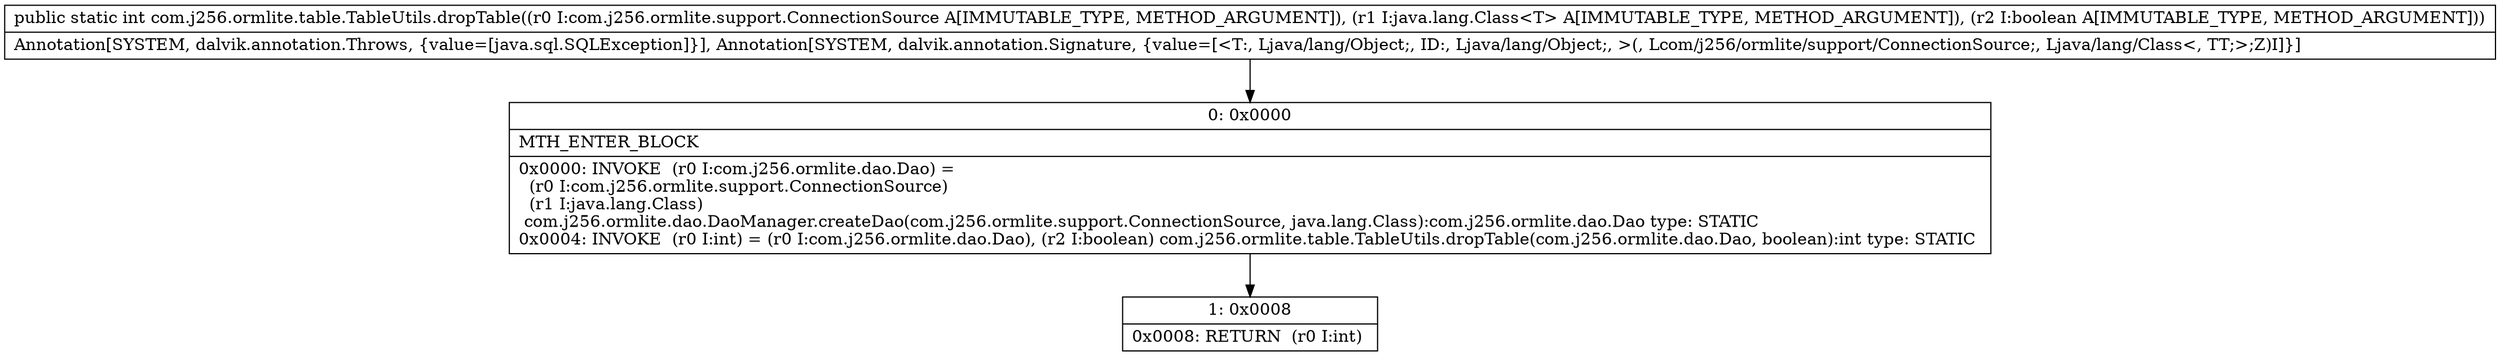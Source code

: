 digraph "CFG forcom.j256.ormlite.table.TableUtils.dropTable(Lcom\/j256\/ormlite\/support\/ConnectionSource;Ljava\/lang\/Class;Z)I" {
Node_0 [shape=record,label="{0\:\ 0x0000|MTH_ENTER_BLOCK\l|0x0000: INVOKE  (r0 I:com.j256.ormlite.dao.Dao) = \l  (r0 I:com.j256.ormlite.support.ConnectionSource)\l  (r1 I:java.lang.Class)\l com.j256.ormlite.dao.DaoManager.createDao(com.j256.ormlite.support.ConnectionSource, java.lang.Class):com.j256.ormlite.dao.Dao type: STATIC \l0x0004: INVOKE  (r0 I:int) = (r0 I:com.j256.ormlite.dao.Dao), (r2 I:boolean) com.j256.ormlite.table.TableUtils.dropTable(com.j256.ormlite.dao.Dao, boolean):int type: STATIC \l}"];
Node_1 [shape=record,label="{1\:\ 0x0008|0x0008: RETURN  (r0 I:int) \l}"];
MethodNode[shape=record,label="{public static int com.j256.ormlite.table.TableUtils.dropTable((r0 I:com.j256.ormlite.support.ConnectionSource A[IMMUTABLE_TYPE, METHOD_ARGUMENT]), (r1 I:java.lang.Class\<T\> A[IMMUTABLE_TYPE, METHOD_ARGUMENT]), (r2 I:boolean A[IMMUTABLE_TYPE, METHOD_ARGUMENT]))  | Annotation[SYSTEM, dalvik.annotation.Throws, \{value=[java.sql.SQLException]\}], Annotation[SYSTEM, dalvik.annotation.Signature, \{value=[\<T:, Ljava\/lang\/Object;, ID:, Ljava\/lang\/Object;, \>(, Lcom\/j256\/ormlite\/support\/ConnectionSource;, Ljava\/lang\/Class\<, TT;\>;Z)I]\}]\l}"];
MethodNode -> Node_0;
Node_0 -> Node_1;
}

